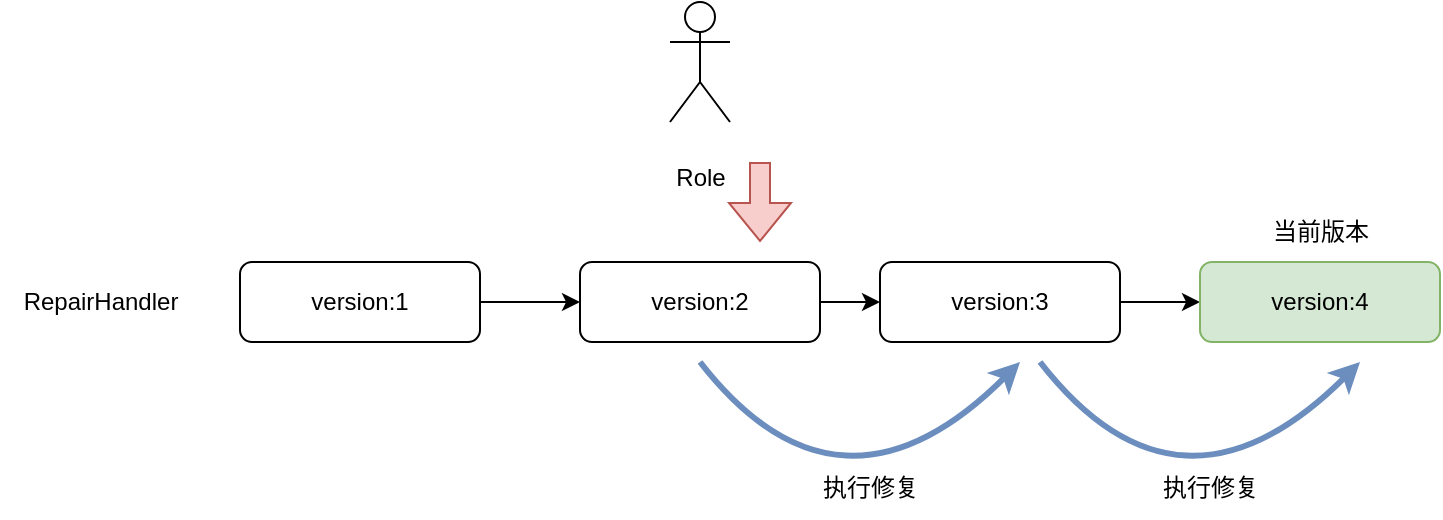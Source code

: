 <mxfile version="21.6.2" type="github">
  <diagram name="第 1 页" id="RW0FA2okoo0LEQ3FKzLQ">
    <mxGraphModel dx="1434" dy="764" grid="1" gridSize="10" guides="1" tooltips="1" connect="1" arrows="1" fold="1" page="1" pageScale="1" pageWidth="4681" pageHeight="3300" math="0" shadow="0">
      <root>
        <mxCell id="0" />
        <mxCell id="1" parent="0" />
        <mxCell id="d_RvlclxGc0wwyJDFT-V-10" style="edgeStyle=orthogonalEdgeStyle;rounded=0;orthogonalLoop=1;jettySize=auto;html=1;" edge="1" parent="1" source="d_RvlclxGc0wwyJDFT-V-1" target="d_RvlclxGc0wwyJDFT-V-4">
          <mxGeometry relative="1" as="geometry" />
        </mxCell>
        <mxCell id="d_RvlclxGc0wwyJDFT-V-1" value="version:1" style="rounded=1;whiteSpace=wrap;html=1;" vertex="1" parent="1">
          <mxGeometry x="280" y="310" width="120" height="40" as="geometry" />
        </mxCell>
        <mxCell id="d_RvlclxGc0wwyJDFT-V-3" value="RepairHandler" style="text;html=1;align=center;verticalAlign=middle;resizable=0;points=[];autosize=1;strokeColor=none;fillColor=none;" vertex="1" parent="1">
          <mxGeometry x="160" y="315" width="100" height="30" as="geometry" />
        </mxCell>
        <mxCell id="d_RvlclxGc0wwyJDFT-V-11" style="edgeStyle=orthogonalEdgeStyle;rounded=0;orthogonalLoop=1;jettySize=auto;html=1;" edge="1" parent="1" source="d_RvlclxGc0wwyJDFT-V-4" target="d_RvlclxGc0wwyJDFT-V-5">
          <mxGeometry relative="1" as="geometry" />
        </mxCell>
        <mxCell id="d_RvlclxGc0wwyJDFT-V-4" value="version:2" style="rounded=1;whiteSpace=wrap;html=1;" vertex="1" parent="1">
          <mxGeometry x="450" y="310" width="120" height="40" as="geometry" />
        </mxCell>
        <mxCell id="d_RvlclxGc0wwyJDFT-V-12" style="edgeStyle=orthogonalEdgeStyle;rounded=0;orthogonalLoop=1;jettySize=auto;html=1;" edge="1" parent="1" source="d_RvlclxGc0wwyJDFT-V-5" target="d_RvlclxGc0wwyJDFT-V-6">
          <mxGeometry relative="1" as="geometry" />
        </mxCell>
        <mxCell id="d_RvlclxGc0wwyJDFT-V-5" value="version:3" style="rounded=1;whiteSpace=wrap;html=1;" vertex="1" parent="1">
          <mxGeometry x="600" y="310" width="120" height="40" as="geometry" />
        </mxCell>
        <mxCell id="d_RvlclxGc0wwyJDFT-V-6" value="version:4" style="rounded=1;whiteSpace=wrap;html=1;fillColor=#d5e8d4;strokeColor=#82b366;" vertex="1" parent="1">
          <mxGeometry x="760" y="310" width="120" height="40" as="geometry" />
        </mxCell>
        <mxCell id="d_RvlclxGc0wwyJDFT-V-7" value="&lt;br&gt;Role" style="shape=umlActor;verticalLabelPosition=bottom;verticalAlign=top;html=1;outlineConnect=0;" vertex="1" parent="1">
          <mxGeometry x="495" y="180" width="30" height="60" as="geometry" />
        </mxCell>
        <mxCell id="d_RvlclxGc0wwyJDFT-V-13" value="" style="shape=flexArrow;endArrow=classic;html=1;rounded=0;fillColor=#f8cecc;strokeColor=#b85450;" edge="1" parent="1">
          <mxGeometry width="50" height="50" relative="1" as="geometry">
            <mxPoint x="540" y="260" as="sourcePoint" />
            <mxPoint x="540" y="300" as="targetPoint" />
          </mxGeometry>
        </mxCell>
        <mxCell id="d_RvlclxGc0wwyJDFT-V-17" value="" style="endArrow=classic;html=1;curved=1;strokeWidth=3;fillColor=#dae8fc;strokeColor=#6c8ebf;" edge="1" parent="1">
          <mxGeometry width="50" height="50" relative="1" as="geometry">
            <mxPoint x="510" y="360" as="sourcePoint" />
            <mxPoint x="670" y="360" as="targetPoint" />
            <Array as="points">
              <mxPoint x="580" y="450" />
            </Array>
          </mxGeometry>
        </mxCell>
        <mxCell id="d_RvlclxGc0wwyJDFT-V-18" value="执行修复" style="text;html=1;align=center;verticalAlign=middle;resizable=0;points=[];autosize=1;strokeColor=none;fillColor=none;" vertex="1" parent="1">
          <mxGeometry x="560" y="408" width="70" height="30" as="geometry" />
        </mxCell>
        <mxCell id="d_RvlclxGc0wwyJDFT-V-19" value="" style="endArrow=classic;html=1;curved=1;strokeWidth=3;fillColor=#dae8fc;strokeColor=#6c8ebf;" edge="1" parent="1">
          <mxGeometry width="50" height="50" relative="1" as="geometry">
            <mxPoint x="680" y="360" as="sourcePoint" />
            <mxPoint x="840" y="360" as="targetPoint" />
            <Array as="points">
              <mxPoint x="750" y="450" />
            </Array>
          </mxGeometry>
        </mxCell>
        <mxCell id="d_RvlclxGc0wwyJDFT-V-20" value="执行修复" style="text;html=1;align=center;verticalAlign=middle;resizable=0;points=[];autosize=1;strokeColor=none;fillColor=none;" vertex="1" parent="1">
          <mxGeometry x="730" y="408" width="70" height="30" as="geometry" />
        </mxCell>
        <mxCell id="d_RvlclxGc0wwyJDFT-V-21" value="当前版本" style="text;html=1;align=center;verticalAlign=middle;resizable=0;points=[];autosize=1;strokeColor=none;fillColor=none;" vertex="1" parent="1">
          <mxGeometry x="785" y="280" width="70" height="30" as="geometry" />
        </mxCell>
      </root>
    </mxGraphModel>
  </diagram>
</mxfile>
